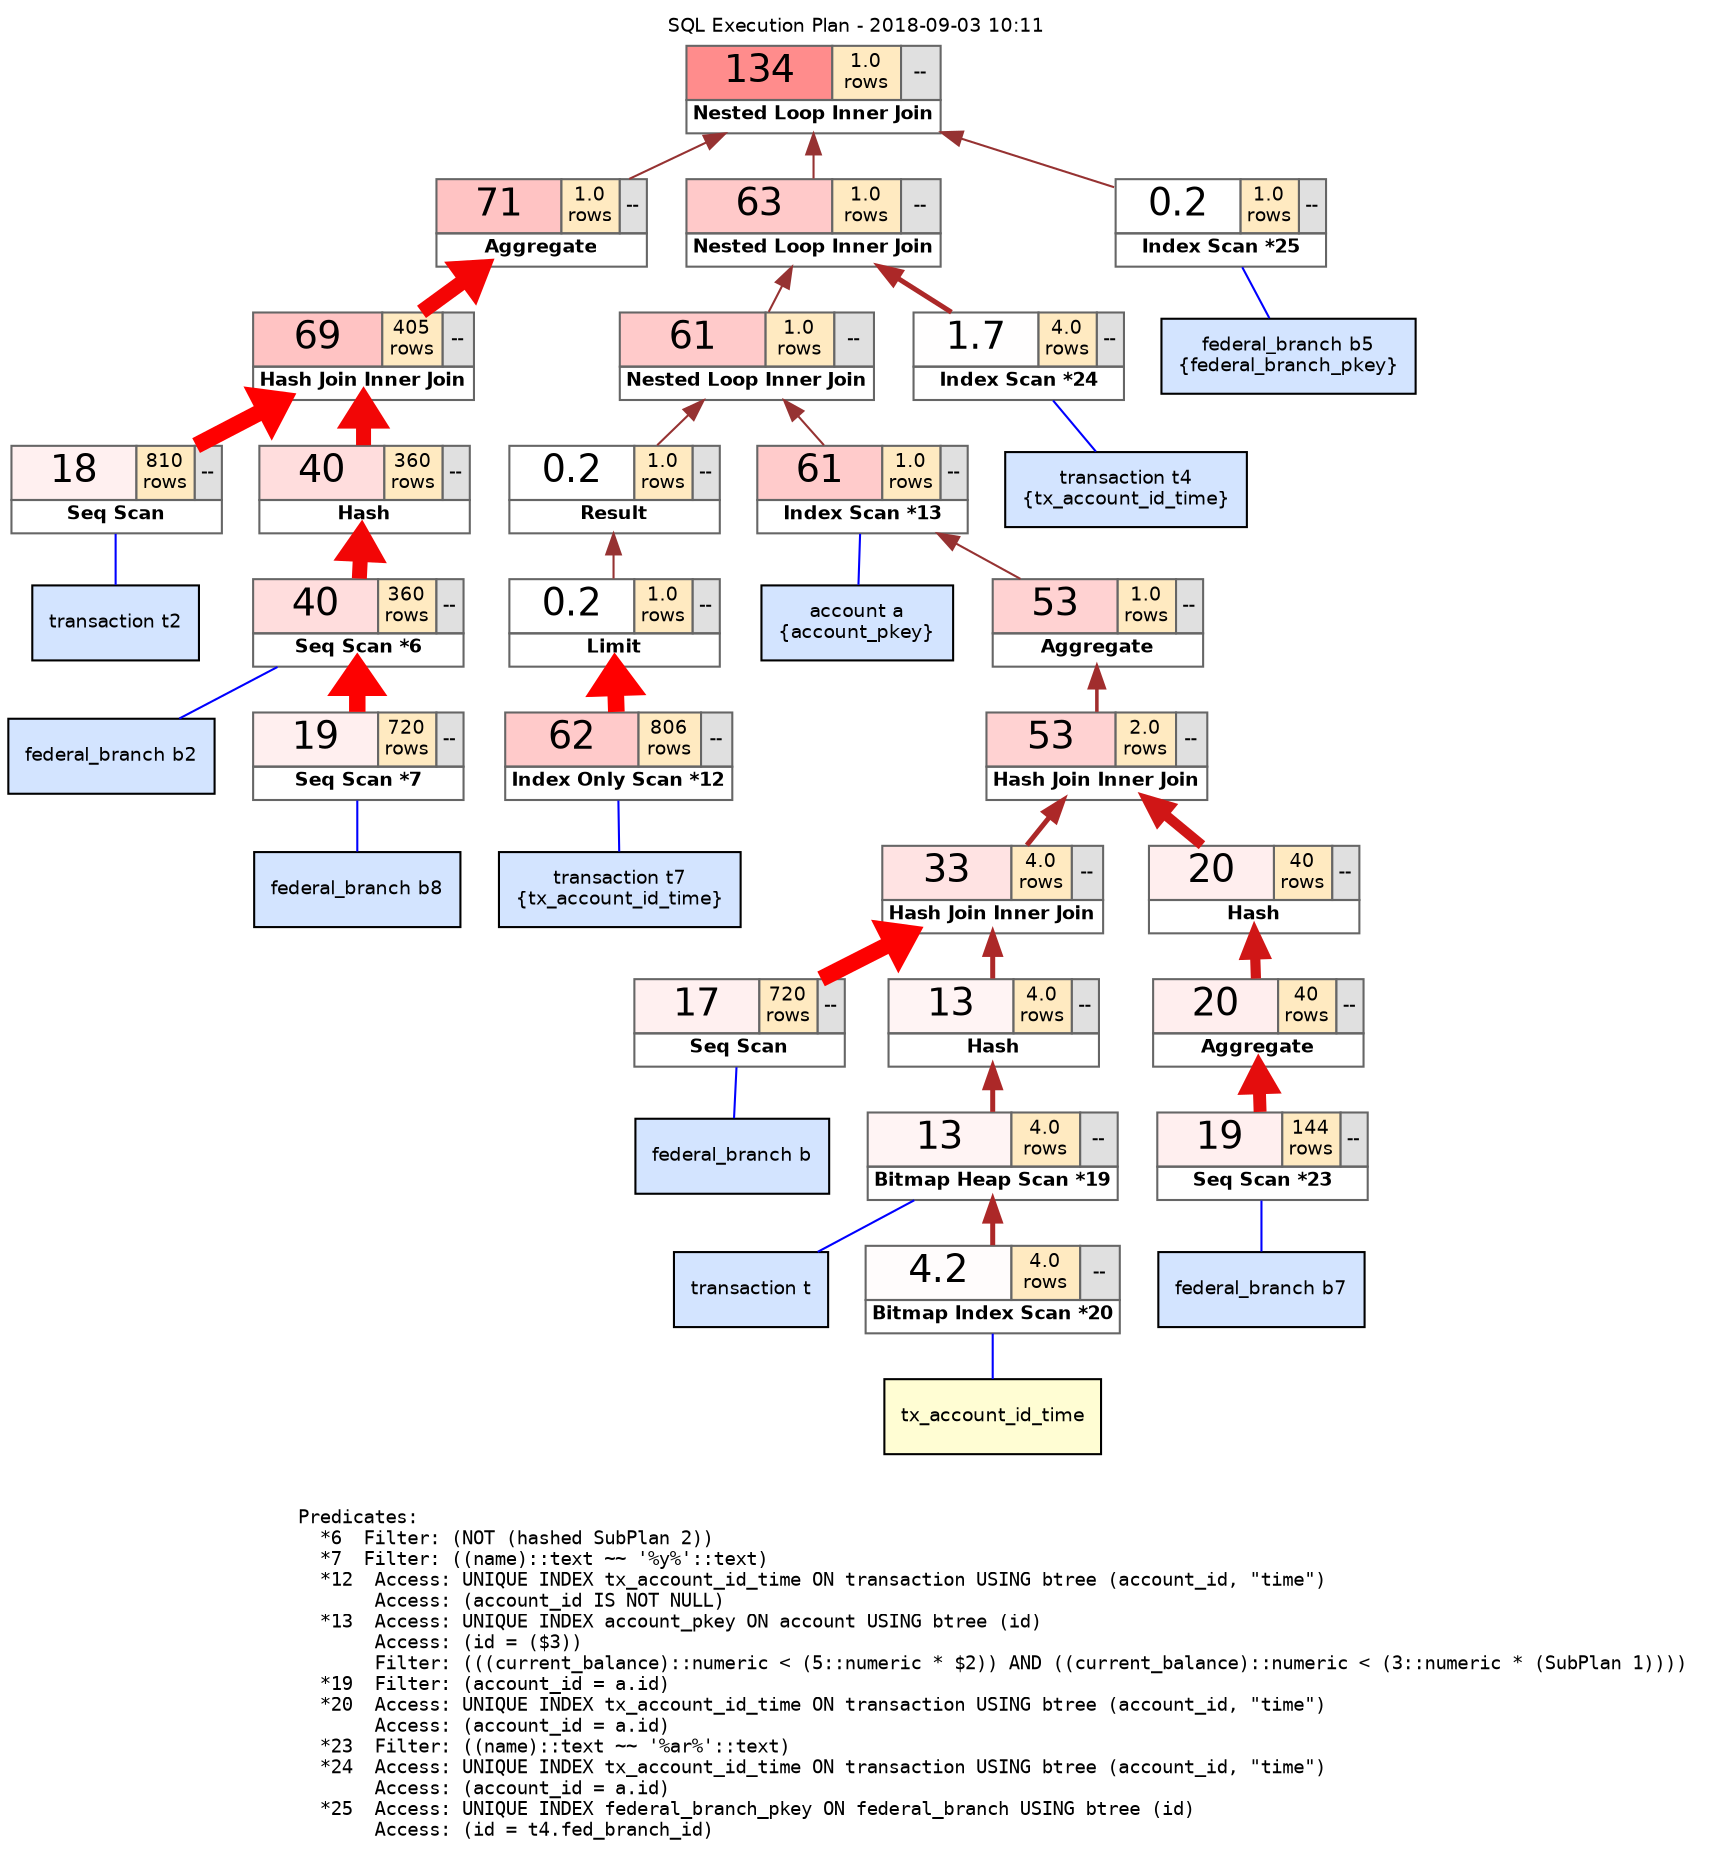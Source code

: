 digraph p1 {
  rankdir=BT; ranksep=0.3;
  graph [fontname = "helvetica", fontsize = 9]; node [fontname = "helvetica", fontsize = 9]; edge [fontname = "helvetica", fontsize = 9];
  labelloc="t"; label="SQL Execution Plan - 2018-09-03 10:11";
subgraph tree {
  1 [shape=none width=0 height=0 margin=0 style="rounded" color="gray40" label=<<table cellspacing="0" border="0" cellborder="1"><tr><td width="60%" bgcolor="#ff8c8c"><font point-size="18">134</font></td><td bgcolor="#ffeac1">1.0<br/>rows</td><td bgcolor="#e0e0e0">--</td></tr><tr><td colspan="3"><b>Nested Loop Inner Join</b></td></tr></table>>];
  2 [shape=none width=0 height=0 margin=0 style="rounded" color="gray40" label=<<table cellspacing="0" border="0" cellborder="1"><tr><td width="60%" bgcolor="#ffc3c3"><font point-size="18">71</font></td><td bgcolor="#ffeac1">1.0<br/>rows</td><td bgcolor="#e0e0e0">--</td></tr><tr><td colspan="3"><b>Aggregate</b></td></tr></table>>];
  3 [shape=none width=0 height=0 margin=0 style="rounded" color="gray40" label=<<table cellspacing="0" border="0" cellborder="1"><tr><td width="60%" bgcolor="#ffc3c3"><font point-size="18">69</font></td><td bgcolor="#ffeac1">405<br/>rows</td><td bgcolor="#e0e0e0">--</td></tr><tr><td colspan="3"><b>Hash Join Inner Join</b></td></tr></table>>];
  4 [shape=none width=0 height=0 margin=0 style="rounded" color="gray40" label=<<table cellspacing="0" border="0" cellborder="1"><tr><td width="60%" bgcolor="#fff0f0"><font point-size="18">18</font></td><td bgcolor="#ffeac1">810<br/>rows</td><td bgcolor="#e0e0e0">--</td></tr><tr><td colspan="3"><b>Seq Scan</b></td></tr></table>>];
  d4 [shape="box" style="filled" fillcolor="#d3e4ff" label=<transaction t2>];
  5 [shape=none width=0 height=0 margin=0 style="rounded" color="gray40" label=<<table cellspacing="0" border="0" cellborder="1"><tr><td width="60%" bgcolor="#ffdddd"><font point-size="18">40</font></td><td bgcolor="#ffeac1">360<br/>rows</td><td bgcolor="#e0e0e0">--</td></tr><tr><td colspan="3"><b>Hash</b></td></tr></table>>];
  6 [shape=none width=0 height=0 margin=0 style="rounded" color="gray40" label=<<table cellspacing="0" border="0" cellborder="1"><tr><td width="60%" bgcolor="#ffdddd"><font point-size="18">40</font></td><td bgcolor="#ffeac1">360<br/>rows</td><td bgcolor="#e0e0e0">--</td></tr><tr><td colspan="3"><b>Seq Scan *6</b></td></tr></table>>];
  d6 [shape="box" style="filled" fillcolor="#d3e4ff" label=<federal_branch b2>];
  7 [shape=none width=0 height=0 margin=0 style="rounded" color="gray40" label=<<table cellspacing="0" border="0" cellborder="1"><tr><td width="60%" bgcolor="#ffefef"><font point-size="18">19</font></td><td bgcolor="#ffeac1">720<br/>rows</td><td bgcolor="#e0e0e0">--</td></tr><tr><td colspan="3"><b>Seq Scan *7</b></td></tr></table>>];
  d7 [shape="box" style="filled" fillcolor="#d3e4ff" label=<federal_branch b8>];
  8 [shape=none width=0 height=0 margin=0 style="rounded" color="gray40" label=<<table cellspacing="0" border="0" cellborder="1"><tr><td width="60%" bgcolor="#ffc9c9"><font point-size="18">63</font></td><td bgcolor="#ffeac1">1.0<br/>rows</td><td bgcolor="#e0e0e0">--</td></tr><tr><td colspan="3"><b>Nested Loop Inner Join</b></td></tr></table>>];
  9 [shape=none width=0 height=0 margin=0 style="rounded" color="gray40" label=<<table cellspacing="0" border="0" cellborder="1"><tr><td width="60%" bgcolor="#ffcaca"><font point-size="18">61</font></td><td bgcolor="#ffeac1">1.0<br/>rows</td><td bgcolor="#e0e0e0">--</td></tr><tr><td colspan="3"><b>Nested Loop Inner Join</b></td></tr></table>>];
  10 [shape=none width=0 height=0 margin=0 style="rounded" color="gray40" label=<<table cellspacing="0" border="0" cellborder="1"><tr><td width="60%" bgcolor="#ffffff"><font point-size="18">0.2</font></td><td bgcolor="#ffeac1">1.0<br/>rows</td><td bgcolor="#e0e0e0">--</td></tr><tr><td colspan="3"><b>Result</b></td></tr></table>>];
  11 [shape=none width=0 height=0 margin=0 style="rounded" color="gray40" label=<<table cellspacing="0" border="0" cellborder="1"><tr><td width="60%" bgcolor="#ffffff"><font point-size="18">0.2</font></td><td bgcolor="#ffeac1">1.0<br/>rows</td><td bgcolor="#e0e0e0">--</td></tr><tr><td colspan="3"><b>Limit</b></td></tr></table>>];
  12 [shape=none width=0 height=0 margin=0 style="rounded" color="gray40" label=<<table cellspacing="0" border="0" cellborder="1"><tr><td width="60%" bgcolor="#ffcaca"><font point-size="18">62</font></td><td bgcolor="#ffeac1">806<br/>rows</td><td bgcolor="#e0e0e0">--</td></tr><tr><td colspan="3"><b>Index Only Scan *12</b></td></tr></table>>];
  d12 [shape="box" style="filled" fillcolor="#d3e4ff" label=<transaction t7<br/>{tx_account_id_time}>];
  13 [shape=none width=0 height=0 margin=0 style="rounded" color="gray40" label=<<table cellspacing="0" border="0" cellborder="1"><tr><td width="60%" bgcolor="#ffcbcb"><font point-size="18">61</font></td><td bgcolor="#ffeac1">1.0<br/>rows</td><td bgcolor="#e0e0e0">--</td></tr><tr><td colspan="3"><b>Index Scan *13</b></td></tr></table>>];
  d13 [shape="box" style="filled" fillcolor="#d3e4ff" label=<account a<br/>{account_pkey}>];
  14 [shape=none width=0 height=0 margin=0 style="rounded" color="gray40" label=<<table cellspacing="0" border="0" cellborder="1"><tr><td width="60%" bgcolor="#ffd2d2"><font point-size="18">53</font></td><td bgcolor="#ffeac1">1.0<br/>rows</td><td bgcolor="#e0e0e0">--</td></tr><tr><td colspan="3"><b>Aggregate</b></td></tr></table>>];
  15 [shape=none width=0 height=0 margin=0 style="rounded" color="gray40" label=<<table cellspacing="0" border="0" cellborder="1"><tr><td width="60%" bgcolor="#ffd2d2"><font point-size="18">53</font></td><td bgcolor="#ffeac1">2.0<br/>rows</td><td bgcolor="#e0e0e0">--</td></tr><tr><td colspan="3"><b>Hash Join Inner Join</b></td></tr></table>>];
  16 [shape=none width=0 height=0 margin=0 style="rounded" color="gray40" label=<<table cellspacing="0" border="0" cellborder="1"><tr><td width="60%" bgcolor="#ffe3e3"><font point-size="18">33</font></td><td bgcolor="#ffeac1">4.0<br/>rows</td><td bgcolor="#e0e0e0">--</td></tr><tr><td colspan="3"><b>Hash Join Inner Join</b></td></tr></table>>];
  17 [shape=none width=0 height=0 margin=0 style="rounded" color="gray40" label=<<table cellspacing="0" border="0" cellborder="1"><tr><td width="60%" bgcolor="#fff0f0"><font point-size="18">17</font></td><td bgcolor="#ffeac1">720<br/>rows</td><td bgcolor="#e0e0e0">--</td></tr><tr><td colspan="3"><b>Seq Scan</b></td></tr></table>>];
  d17 [shape="box" style="filled" fillcolor="#d3e4ff" label=<federal_branch b>];
  18 [shape=none width=0 height=0 margin=0 style="rounded" color="gray40" label=<<table cellspacing="0" border="0" cellborder="1"><tr><td width="60%" bgcolor="#fff4f4"><font point-size="18">13</font></td><td bgcolor="#ffeac1">4.0<br/>rows</td><td bgcolor="#e0e0e0">--</td></tr><tr><td colspan="3"><b>Hash</b></td></tr></table>>];
  19 [shape=none width=0 height=0 margin=0 style="rounded" color="gray40" label=<<table cellspacing="0" border="0" cellborder="1"><tr><td width="60%" bgcolor="#fff4f4"><font point-size="18">13</font></td><td bgcolor="#ffeac1">4.0<br/>rows</td><td bgcolor="#e0e0e0">--</td></tr><tr><td colspan="3"><b>Bitmap Heap Scan *19</b></td></tr></table>>];
  d19 [shape="box" style="filled" fillcolor="#d3e4ff" label=<transaction t>];
  20 [shape=none width=0 height=0 margin=0 style="rounded" color="gray40" label=<<table cellspacing="0" border="0" cellborder="1"><tr><td width="60%" bgcolor="#fffcfc"><font point-size="18">4.2</font></td><td bgcolor="#ffeac1">4.0<br/>rows</td><td bgcolor="#e0e0e0">--</td></tr><tr><td colspan="3"><b>Bitmap Index Scan *20</b></td></tr></table>>];
  i20 [shape="box" style="filled" fillcolor="#fffdd3" label=<tx_account_id_time>];
  21 [shape=none width=0 height=0 margin=0 style="rounded" color="gray40" label=<<table cellspacing="0" border="0" cellborder="1"><tr><td width="60%" bgcolor="#ffeeee"><font point-size="18">20</font></td><td bgcolor="#ffeac1">40<br/>rows</td><td bgcolor="#e0e0e0">--</td></tr><tr><td colspan="3"><b>Hash</b></td></tr></table>>];
  22 [shape=none width=0 height=0 margin=0 style="rounded" color="gray40" label=<<table cellspacing="0" border="0" cellborder="1"><tr><td width="60%" bgcolor="#ffeeee"><font point-size="18">20</font></td><td bgcolor="#ffeac1">40<br/>rows</td><td bgcolor="#e0e0e0">--</td></tr><tr><td colspan="3"><b>Aggregate</b></td></tr></table>>];
  23 [shape=none width=0 height=0 margin=0 style="rounded" color="gray40" label=<<table cellspacing="0" border="0" cellborder="1"><tr><td width="60%" bgcolor="#ffefef"><font point-size="18">19</font></td><td bgcolor="#ffeac1">144<br/>rows</td><td bgcolor="#e0e0e0">--</td></tr><tr><td colspan="3"><b>Seq Scan *23</b></td></tr></table>>];
  d23 [shape="box" style="filled" fillcolor="#d3e4ff" label=<federal_branch b7>];
  24 [shape=none width=0 height=0 margin=0 style="rounded" color="gray40" label=<<table cellspacing="0" border="0" cellborder="1"><tr><td width="60%" bgcolor="#fffefe"><font point-size="18">1.7</font></td><td bgcolor="#ffeac1">4.0<br/>rows</td><td bgcolor="#e0e0e0">--</td></tr><tr><td colspan="3"><b>Index Scan *24</b></td></tr></table>>];
  d24 [shape="box" style="filled" fillcolor="#d3e4ff" label=<transaction t4<br/>{tx_account_id_time}>];
  25 [shape=none width=0 height=0 margin=0 style="rounded" color="gray40" label=<<table cellspacing="0" border="0" cellborder="1"><tr><td width="60%" bgcolor="#ffffff"><font point-size="18">0.2</font></td><td bgcolor="#ffeac1">1.0<br/>rows</td><td bgcolor="#e0e0e0">--</td></tr><tr><td colspan="3"><b>Index Scan *25</b></td></tr></table>>];
  d25 [shape="box" style="filled" fillcolor="#d3e4ff" label=<federal_branch b5<br/>{federal_branch_pkey}>];
  2 -> 1 [color="#963232" penwidth=1.0];
  3 -> 2 [color="#f4 5 5" penwidth=7.3];
  4 -> 3 [color="#ff 0 0" penwidth=8.0];
  d4 -> 4 [color="blue" arrowhead=none penwidth=1];
  5 -> 3 [color="#f2 6 6" penwidth=7.2];
  6 -> 5 [color="#f2 6 6" penwidth=7.2];
  d6 -> 6 [color="blue" arrowhead=none penwidth=1];
  7 -> 6 [color="#fd 1 1" penwidth=7.9];
  d7 -> 7 [color="blue" arrowhead=none penwidth=1];
  8 -> 1 [color="#963232" penwidth=1.0];
  9 -> 8 [color="#963232" penwidth=1.0];
  10 -> 9 [color="#963232" penwidth=1.0];
  11 -> 10 [color="#963232" penwidth=1.0];
  12 -> 11 [color="#ff 0 0" penwidth=8.0];
  d12 -> 12 [color="blue" arrowhead=none penwidth=1];
  13 -> 9 [color="#963232" penwidth=1.0];
  d13 -> 13 [color="blue" arrowhead=none penwidth=1];
  14 -> 13 [color="#963232" penwidth=1.0];
  15 -> 14 [color="#a12d2d" penwidth=1.7];
  16 -> 15 [color="#ac2828" penwidth=2.4];
  17 -> 16 [color="#fd 1 1" penwidth=7.9];
  d17 -> 17 [color="blue" arrowhead=none penwidth=1];
  18 -> 16 [color="#ac2828" penwidth=2.4];
  19 -> 18 [color="#ac2828" penwidth=2.4];
  d19 -> 19 [color="blue" arrowhead=none penwidth=1];
  20 -> 19 [color="#ac2828" penwidth=2.4];
  i20 -> 20 [color="blue" arrowhead=none penwidth=1];
  21 -> 15 [color="#d01616" penwidth=4.9];
  22 -> 21 [color="#d01616" penwidth=4.9];
  23 -> 22 [color="#e4 d d" penwidth=6.2];
  d23 -> 23 [color="blue" arrowhead=none penwidth=1];
  24 -> 8 [color="#ac2828" penwidth=2.4];
  d24 -> 24 [color="blue" arrowhead=none penwidth=1];
  25 -> 1 [color="#963232" penwidth=1.0];
  d25 -> 25 [color="blue" arrowhead=none penwidth=1];
}
subgraph key {
    rank=source; p [fontname = "monospace", shape=plaintext, style=solid, label="Predicates:\l  *6  Filter: (NOT (hashed SubPlan 2))\l  *7  Filter: ((name)::text ~~ '%y%'::text)\l  *12  Access: UNIQUE INDEX tx_account_id_time ON transaction USING btree (account_id, \"time\")\l       Access: (account_id IS NOT NULL)\l  *13  Access: UNIQUE INDEX account_pkey ON account USING btree (id)\l       Access: (id = ($3))\l       Filter: (((current_balance)::numeric < (5::numeric * $2)) AND ((current_balance)::numeric < (3::numeric * (SubPlan 1))))\l  *19  Filter: (account_id = a.id)\l  *20  Access: UNIQUE INDEX tx_account_id_time ON transaction USING btree (account_id, \"time\")\l       Access: (account_id = a.id)\l  *23  Filter: ((name)::text ~~ '%ar%'::text)\l  *24  Access: UNIQUE INDEX tx_account_id_time ON transaction USING btree (account_id, \"time\")\l       Access: (account_id = a.id)\l  *25  Access: UNIQUE INDEX federal_branch_pkey ON federal_branch USING btree (id)\l       Access: (id = t4.fed_branch_id)\l"];
}
}
